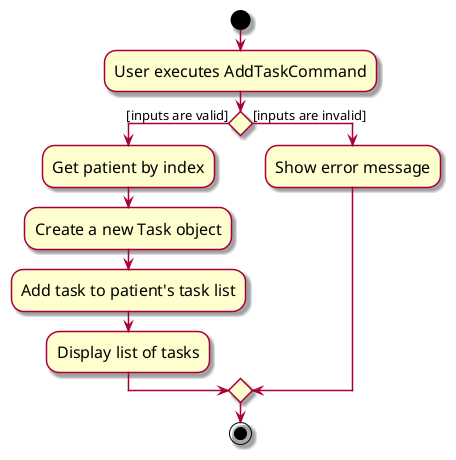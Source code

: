 @startuml
skin rose
skinparam ActivityFontSize 16
skinparam ArrowFontSize 13
start
:User executes AddTaskCommand;
  if () then ([inputs are valid])
    :Get patient by index;
    :Create a new Task object;
    :Add task to patient's task list;
    :Display list of tasks;
  else ([inputs are invalid])
    :Show error message;
  endif

stop
@enduml
